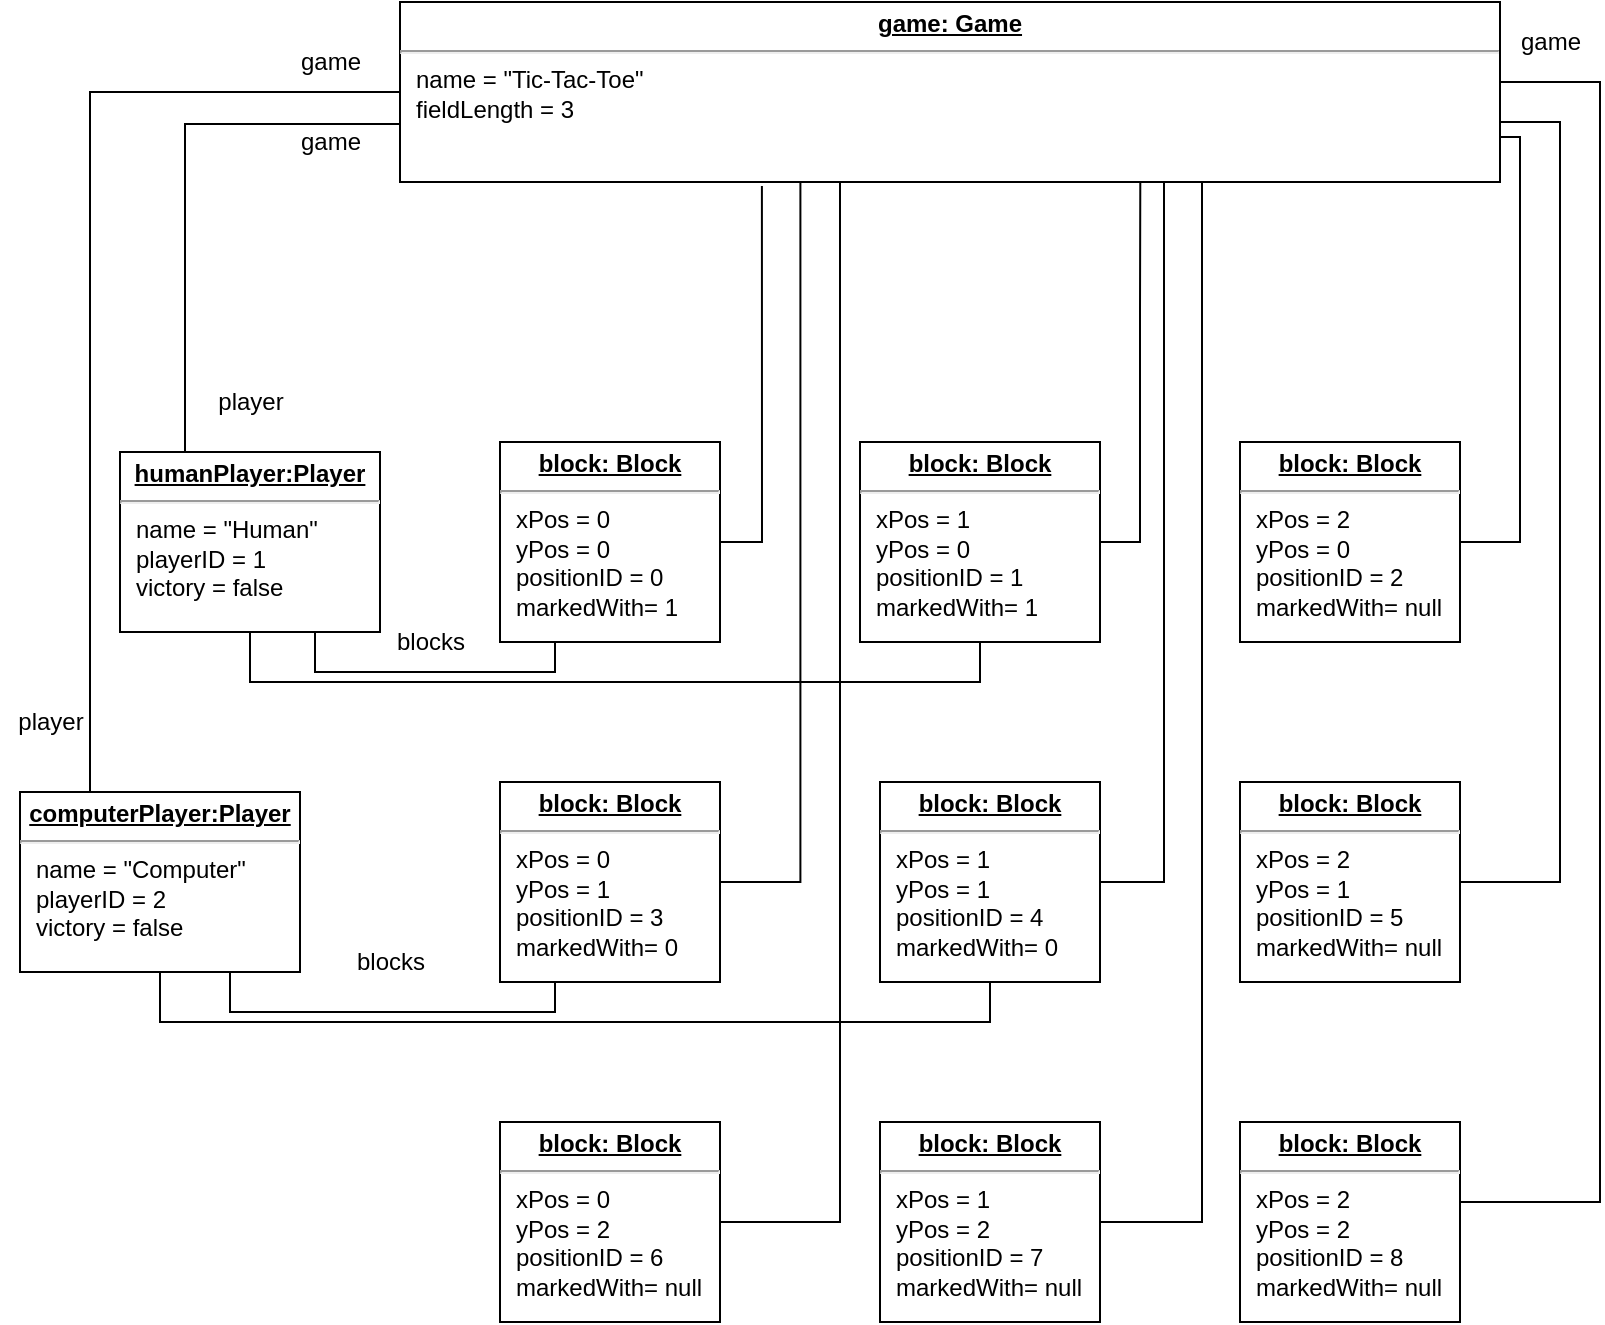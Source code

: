 <mxfile version="14.9.9" type="device"><diagram id="CovK0AjYXbfjgwd-cfl2" name="Page-1"><mxGraphModel dx="1230" dy="739" grid="1" gridSize="10" guides="1" tooltips="1" connect="1" arrows="1" fold="1" page="1" pageScale="1" pageWidth="827" pageHeight="1169" math="0" shadow="0"><root><mxCell id="0"/><mxCell id="1" parent="0"/><mxCell id="FIRxA-yR1aBGaKnlXc7K-1" value="&lt;p style=&quot;margin: 0px ; margin-top: 4px ; text-align: center ; text-decoration: underline&quot;&gt;&lt;b&gt;game: Game&lt;/b&gt;&lt;/p&gt;&lt;hr&gt;&lt;p style=&quot;margin: 0px ; margin-left: 8px&quot;&gt;name = &quot;Tic-Tac-Toe&quot;&lt;br&gt;fieldLength = 3&lt;br&gt;&lt;/p&gt;" style="verticalAlign=top;align=left;overflow=fill;fontSize=12;fontFamily=Helvetica;html=1;" parent="1" vertex="1"><mxGeometry x="210" y="50" width="550" height="90" as="geometry"/></mxCell><mxCell id="WSLQJ2nEIGhMxxQDfUxY-24" style="edgeStyle=orthogonalEdgeStyle;rounded=0;orthogonalLoop=1;jettySize=auto;html=1;exitX=1;exitY=0.5;exitDx=0;exitDy=0;entryX=0.329;entryY=1.022;entryDx=0;entryDy=0;entryPerimeter=0;endArrow=none;endFill=0;" edge="1" parent="1" source="FIRxA-yR1aBGaKnlXc7K-2" target="FIRxA-yR1aBGaKnlXc7K-1"><mxGeometry relative="1" as="geometry"/></mxCell><mxCell id="FIRxA-yR1aBGaKnlXc7K-2" value="&lt;p style=&quot;margin: 0px ; margin-top: 4px ; text-align: center ; text-decoration: underline&quot;&gt;&lt;b&gt;block: Block&lt;/b&gt;&lt;/p&gt;&lt;hr&gt;&lt;p style=&quot;margin: 0px ; margin-left: 8px&quot;&gt;xPos = 0&lt;/p&gt;&lt;p style=&quot;margin: 0px ; margin-left: 8px&quot;&gt;yPos = 0&lt;/p&gt;&lt;p style=&quot;margin: 0px ; margin-left: 8px&quot;&gt;positionID = 0&lt;br&gt;markedWith= 1&lt;br&gt;&lt;/p&gt;" style="verticalAlign=top;align=left;overflow=fill;fontSize=12;fontFamily=Helvetica;html=1;" parent="1" vertex="1"><mxGeometry x="260" y="270" width="110" height="100" as="geometry"/></mxCell><mxCell id="WSLQJ2nEIGhMxxQDfUxY-4" style="edgeStyle=orthogonalEdgeStyle;rounded=0;orthogonalLoop=1;jettySize=auto;html=1;exitX=0.25;exitY=0;exitDx=0;exitDy=0;entryX=0;entryY=0.678;entryDx=0;entryDy=0;entryPerimeter=0;endArrow=none;endFill=0;" edge="1" parent="1" source="FIRxA-yR1aBGaKnlXc7K-3" target="FIRxA-yR1aBGaKnlXc7K-1"><mxGeometry relative="1" as="geometry"/></mxCell><mxCell id="WSLQJ2nEIGhMxxQDfUxY-25" style="edgeStyle=orthogonalEdgeStyle;rounded=0;orthogonalLoop=1;jettySize=auto;html=1;exitX=0.75;exitY=1;exitDx=0;exitDy=0;entryX=0.25;entryY=1;entryDx=0;entryDy=0;endArrow=none;endFill=0;" edge="1" parent="1" source="FIRxA-yR1aBGaKnlXc7K-3" target="FIRxA-yR1aBGaKnlXc7K-2"><mxGeometry relative="1" as="geometry"/></mxCell><mxCell id="WSLQJ2nEIGhMxxQDfUxY-26" style="edgeStyle=orthogonalEdgeStyle;rounded=0;orthogonalLoop=1;jettySize=auto;html=1;exitX=0.5;exitY=1;exitDx=0;exitDy=0;entryX=0.5;entryY=1;entryDx=0;entryDy=0;endArrow=none;endFill=0;" edge="1" parent="1" source="FIRxA-yR1aBGaKnlXc7K-3" target="WSLQJ2nEIGhMxxQDfUxY-1"><mxGeometry relative="1" as="geometry"><Array as="points"><mxPoint x="135" y="390"/><mxPoint x="500" y="390"/></Array></mxGeometry></mxCell><mxCell id="FIRxA-yR1aBGaKnlXc7K-3" value="&lt;p style=&quot;margin: 0px ; margin-top: 4px ; text-align: center ; text-decoration: underline&quot;&gt;&lt;b&gt;humanPlayer:Player&lt;/b&gt;&lt;/p&gt;&lt;hr&gt;&lt;p style=&quot;margin: 0px ; margin-left: 8px&quot;&gt;name = &quot;Human&quot;&lt;br&gt;playerID = 1&lt;br&gt;victory = false&amp;nbsp;&lt;/p&gt;" style="verticalAlign=top;align=left;overflow=fill;fontSize=12;fontFamily=Helvetica;html=1;" parent="1" vertex="1"><mxGeometry x="70" y="275" width="130" height="90" as="geometry"/></mxCell><mxCell id="WSLQJ2nEIGhMxxQDfUxY-3" style="edgeStyle=orthogonalEdgeStyle;rounded=0;orthogonalLoop=1;jettySize=auto;html=1;exitX=0.25;exitY=0;exitDx=0;exitDy=0;entryX=0;entryY=0.5;entryDx=0;entryDy=0;endArrow=none;endFill=0;" edge="1" parent="1" source="FIRxA-yR1aBGaKnlXc7K-13" target="FIRxA-yR1aBGaKnlXc7K-1"><mxGeometry relative="1" as="geometry"/></mxCell><mxCell id="WSLQJ2nEIGhMxxQDfUxY-28" style="edgeStyle=orthogonalEdgeStyle;rounded=0;orthogonalLoop=1;jettySize=auto;html=1;exitX=0.75;exitY=1;exitDx=0;exitDy=0;entryX=0.25;entryY=1;entryDx=0;entryDy=0;endArrow=none;endFill=0;" edge="1" parent="1" source="FIRxA-yR1aBGaKnlXc7K-13" target="WSLQJ2nEIGhMxxQDfUxY-7"><mxGeometry relative="1" as="geometry"/></mxCell><mxCell id="WSLQJ2nEIGhMxxQDfUxY-29" style="edgeStyle=orthogonalEdgeStyle;rounded=0;orthogonalLoop=1;jettySize=auto;html=1;exitX=0.5;exitY=1;exitDx=0;exitDy=0;entryX=0.5;entryY=1;entryDx=0;entryDy=0;endArrow=none;endFill=0;" edge="1" parent="1" source="FIRxA-yR1aBGaKnlXc7K-13" target="WSLQJ2nEIGhMxxQDfUxY-8"><mxGeometry relative="1" as="geometry"><Array as="points"><mxPoint x="90" y="560"/><mxPoint x="505" y="560"/></Array></mxGeometry></mxCell><mxCell id="FIRxA-yR1aBGaKnlXc7K-13" value="&lt;p style=&quot;margin: 0px ; margin-top: 4px ; text-align: center ; text-decoration: underline&quot;&gt;&lt;b&gt;computerPlayer:Player&lt;/b&gt;&lt;/p&gt;&lt;hr&gt;&lt;p style=&quot;margin: 0px ; margin-left: 8px&quot;&gt;name = &quot;Computer&quot;&lt;br&gt;playerID = 2&lt;br&gt;victory = false&amp;nbsp;&lt;/p&gt;" style="verticalAlign=top;align=left;overflow=fill;fontSize=12;fontFamily=Helvetica;html=1;" parent="1" vertex="1"><mxGeometry x="20" y="445" width="140" height="90" as="geometry"/></mxCell><mxCell id="FIRxA-yR1aBGaKnlXc7K-31" value="game" style="text;html=1;align=center;verticalAlign=middle;resizable=0;points=[];autosize=1;strokeColor=none;" parent="1" vertex="1"><mxGeometry x="150" y="70" width="50" height="20" as="geometry"/></mxCell><mxCell id="FIRxA-yR1aBGaKnlXc7K-32" value="game" style="text;html=1;align=center;verticalAlign=middle;resizable=0;points=[];autosize=1;strokeColor=none;" parent="1" vertex="1"><mxGeometry x="760" y="60" width="50" height="20" as="geometry"/></mxCell><mxCell id="FIRxA-yR1aBGaKnlXc7K-33" value="player" style="text;html=1;align=center;verticalAlign=middle;resizable=0;points=[];autosize=1;strokeColor=none;" parent="1" vertex="1"><mxGeometry x="10" y="400" width="50" height="20" as="geometry"/></mxCell><mxCell id="WSLQJ2nEIGhMxxQDfUxY-21" style="edgeStyle=orthogonalEdgeStyle;rounded=0;orthogonalLoop=1;jettySize=auto;html=1;exitX=1;exitY=0.5;exitDx=0;exitDy=0;entryX=0.673;entryY=1;entryDx=0;entryDy=0;entryPerimeter=0;endArrow=none;endFill=0;" edge="1" parent="1" source="WSLQJ2nEIGhMxxQDfUxY-1" target="FIRxA-yR1aBGaKnlXc7K-1"><mxGeometry relative="1" as="geometry"/></mxCell><mxCell id="WSLQJ2nEIGhMxxQDfUxY-1" value="&lt;p style=&quot;margin: 0px ; margin-top: 4px ; text-align: center ; text-decoration: underline&quot;&gt;&lt;b&gt;block: Block&lt;/b&gt;&lt;/p&gt;&lt;hr&gt;&lt;p style=&quot;margin: 0px ; margin-left: 8px&quot;&gt;xPos = 1&lt;/p&gt;&lt;p style=&quot;margin: 0px ; margin-left: 8px&quot;&gt;yPos = 0&lt;/p&gt;&lt;p style=&quot;margin: 0px ; margin-left: 8px&quot;&gt;positionID = 1&lt;br&gt;markedWith= 1&lt;br&gt;&lt;/p&gt;" style="verticalAlign=top;align=left;overflow=fill;fontSize=12;fontFamily=Helvetica;html=1;" vertex="1" parent="1"><mxGeometry x="440" y="270" width="120" height="100" as="geometry"/></mxCell><mxCell id="WSLQJ2nEIGhMxxQDfUxY-15" style="edgeStyle=orthogonalEdgeStyle;rounded=0;orthogonalLoop=1;jettySize=auto;html=1;exitX=1;exitY=0.5;exitDx=0;exitDy=0;entryX=1;entryY=0.75;entryDx=0;entryDy=0;endArrow=none;endFill=0;" edge="1" parent="1" source="WSLQJ2nEIGhMxxQDfUxY-2" target="FIRxA-yR1aBGaKnlXc7K-1"><mxGeometry relative="1" as="geometry"><Array as="points"><mxPoint x="770" y="320"/><mxPoint x="770" y="118"/></Array></mxGeometry></mxCell><mxCell id="WSLQJ2nEIGhMxxQDfUxY-2" value="&lt;p style=&quot;margin: 0px ; margin-top: 4px ; text-align: center ; text-decoration: underline&quot;&gt;&lt;b&gt;block: Block&lt;/b&gt;&lt;/p&gt;&lt;hr&gt;&lt;p style=&quot;margin: 0px ; margin-left: 8px&quot;&gt;xPos = 2&lt;/p&gt;&lt;p style=&quot;margin: 0px ; margin-left: 8px&quot;&gt;yPos = 0&lt;/p&gt;&lt;p style=&quot;margin: 0px ; margin-left: 8px&quot;&gt;positionID = 2&lt;br&gt;markedWith= null&lt;br&gt;&lt;/p&gt;" style="verticalAlign=top;align=left;overflow=fill;fontSize=12;fontFamily=Helvetica;html=1;" vertex="1" parent="1"><mxGeometry x="630" y="270" width="110" height="100" as="geometry"/></mxCell><mxCell id="WSLQJ2nEIGhMxxQDfUxY-5" value="player" style="text;html=1;align=center;verticalAlign=middle;resizable=0;points=[];autosize=1;strokeColor=none;" vertex="1" parent="1"><mxGeometry x="110" y="240" width="50" height="20" as="geometry"/></mxCell><mxCell id="WSLQJ2nEIGhMxxQDfUxY-6" value="game" style="text;html=1;align=center;verticalAlign=middle;resizable=0;points=[];autosize=1;strokeColor=none;" vertex="1" parent="1"><mxGeometry x="150" y="110" width="50" height="20" as="geometry"/></mxCell><mxCell id="WSLQJ2nEIGhMxxQDfUxY-23" style="edgeStyle=orthogonalEdgeStyle;rounded=0;orthogonalLoop=1;jettySize=auto;html=1;exitX=1;exitY=0.5;exitDx=0;exitDy=0;entryX=0.364;entryY=1;entryDx=0;entryDy=0;entryPerimeter=0;endArrow=none;endFill=0;" edge="1" parent="1" source="WSLQJ2nEIGhMxxQDfUxY-7" target="FIRxA-yR1aBGaKnlXc7K-1"><mxGeometry relative="1" as="geometry"/></mxCell><mxCell id="WSLQJ2nEIGhMxxQDfUxY-7" value="&lt;p style=&quot;margin: 0px ; margin-top: 4px ; text-align: center ; text-decoration: underline&quot;&gt;&lt;b&gt;block: Block&lt;/b&gt;&lt;/p&gt;&lt;hr&gt;&lt;p style=&quot;margin: 0px ; margin-left: 8px&quot;&gt;xPos = 0&lt;/p&gt;&lt;p style=&quot;margin: 0px ; margin-left: 8px&quot;&gt;yPos = 1&lt;/p&gt;&lt;p style=&quot;margin: 0px ; margin-left: 8px&quot;&gt;positionID = 3&lt;br&gt;markedWith= 0&lt;br&gt;&lt;/p&gt;" style="verticalAlign=top;align=left;overflow=fill;fontSize=12;fontFamily=Helvetica;html=1;" vertex="1" parent="1"><mxGeometry x="260" y="440" width="110" height="100" as="geometry"/></mxCell><mxCell id="WSLQJ2nEIGhMxxQDfUxY-18" style="edgeStyle=orthogonalEdgeStyle;rounded=0;orthogonalLoop=1;jettySize=auto;html=1;exitX=1;exitY=0.5;exitDx=0;exitDy=0;endArrow=none;endFill=0;" edge="1" parent="1" source="WSLQJ2nEIGhMxxQDfUxY-8"><mxGeometry relative="1" as="geometry"><mxPoint x="592" y="140" as="targetPoint"/><Array as="points"><mxPoint x="592" y="490"/></Array></mxGeometry></mxCell><mxCell id="WSLQJ2nEIGhMxxQDfUxY-8" value="&lt;p style=&quot;margin: 0px ; margin-top: 4px ; text-align: center ; text-decoration: underline&quot;&gt;&lt;b&gt;block: Block&lt;/b&gt;&lt;/p&gt;&lt;hr&gt;&lt;p style=&quot;margin: 0px ; margin-left: 8px&quot;&gt;xPos = 1&lt;/p&gt;&lt;p style=&quot;margin: 0px ; margin-left: 8px&quot;&gt;yPos = 1&lt;/p&gt;&lt;p style=&quot;margin: 0px ; margin-left: 8px&quot;&gt;positionID = 4&lt;br&gt;markedWith= 0&lt;br&gt;&lt;/p&gt;" style="verticalAlign=top;align=left;overflow=fill;fontSize=12;fontFamily=Helvetica;html=1;" vertex="1" parent="1"><mxGeometry x="450" y="440" width="110" height="100" as="geometry"/></mxCell><mxCell id="WSLQJ2nEIGhMxxQDfUxY-14" style="edgeStyle=orthogonalEdgeStyle;rounded=0;orthogonalLoop=1;jettySize=auto;html=1;exitX=1;exitY=0.5;exitDx=0;exitDy=0;entryX=1;entryY=0.5;entryDx=0;entryDy=0;endArrow=none;endFill=0;" edge="1" parent="1" source="WSLQJ2nEIGhMxxQDfUxY-9" target="FIRxA-yR1aBGaKnlXc7K-1"><mxGeometry relative="1" as="geometry"><Array as="points"><mxPoint x="790" y="490"/><mxPoint x="790" y="110"/><mxPoint x="760" y="110"/></Array></mxGeometry></mxCell><mxCell id="WSLQJ2nEIGhMxxQDfUxY-9" value="&lt;p style=&quot;margin: 0px ; margin-top: 4px ; text-align: center ; text-decoration: underline&quot;&gt;&lt;b&gt;block: Block&lt;/b&gt;&lt;/p&gt;&lt;hr&gt;&lt;p style=&quot;margin: 0px ; margin-left: 8px&quot;&gt;xPos = 2&lt;/p&gt;&lt;p style=&quot;margin: 0px ; margin-left: 8px&quot;&gt;yPos = 1&lt;/p&gt;&lt;p style=&quot;margin: 0px ; margin-left: 8px&quot;&gt;positionID = 5&lt;br&gt;markedWith= null&lt;br&gt;&lt;/p&gt;" style="verticalAlign=top;align=left;overflow=fill;fontSize=12;fontFamily=Helvetica;html=1;" vertex="1" parent="1"><mxGeometry x="630" y="440" width="110" height="100" as="geometry"/></mxCell><mxCell id="WSLQJ2nEIGhMxxQDfUxY-22" style="edgeStyle=orthogonalEdgeStyle;rounded=0;orthogonalLoop=1;jettySize=auto;html=1;exitX=1;exitY=0.5;exitDx=0;exitDy=0;entryX=0.4;entryY=1;entryDx=0;entryDy=0;entryPerimeter=0;endArrow=none;endFill=0;" edge="1" parent="1" source="WSLQJ2nEIGhMxxQDfUxY-10" target="FIRxA-yR1aBGaKnlXc7K-1"><mxGeometry relative="1" as="geometry"/></mxCell><mxCell id="WSLQJ2nEIGhMxxQDfUxY-10" value="&lt;p style=&quot;margin: 0px ; margin-top: 4px ; text-align: center ; text-decoration: underline&quot;&gt;&lt;b&gt;block: Block&lt;/b&gt;&lt;/p&gt;&lt;hr&gt;&lt;p style=&quot;margin: 0px ; margin-left: 8px&quot;&gt;xPos = 0&lt;/p&gt;&lt;p style=&quot;margin: 0px ; margin-left: 8px&quot;&gt;yPos = 2&lt;/p&gt;&lt;p style=&quot;margin: 0px ; margin-left: 8px&quot;&gt;positionID = 6&lt;br&gt;markedWith= null&lt;br&gt;&lt;/p&gt;" style="verticalAlign=top;align=left;overflow=fill;fontSize=12;fontFamily=Helvetica;html=1;" vertex="1" parent="1"><mxGeometry x="260" y="610" width="110" height="100" as="geometry"/></mxCell><mxCell id="WSLQJ2nEIGhMxxQDfUxY-17" style="edgeStyle=orthogonalEdgeStyle;rounded=0;orthogonalLoop=1;jettySize=auto;html=1;endArrow=none;endFill=0;exitX=1;exitY=0.5;exitDx=0;exitDy=0;" edge="1" parent="1" source="WSLQJ2nEIGhMxxQDfUxY-11" target="FIRxA-yR1aBGaKnlXc7K-1"><mxGeometry relative="1" as="geometry"><mxPoint x="610" y="150" as="targetPoint"/><Array as="points"><mxPoint x="611" y="660"/></Array></mxGeometry></mxCell><mxCell id="WSLQJ2nEIGhMxxQDfUxY-11" value="&lt;p style=&quot;margin: 0px ; margin-top: 4px ; text-align: center ; text-decoration: underline&quot;&gt;&lt;b&gt;block: Block&lt;/b&gt;&lt;/p&gt;&lt;hr&gt;&lt;p style=&quot;margin: 0px ; margin-left: 8px&quot;&gt;xPos = 1&lt;/p&gt;&lt;p style=&quot;margin: 0px ; margin-left: 8px&quot;&gt;yPos = 2&lt;/p&gt;&lt;p style=&quot;margin: 0px ; margin-left: 8px&quot;&gt;positionID = 7&lt;br&gt;markedWith= null&lt;br&gt;&lt;/p&gt;" style="verticalAlign=top;align=left;overflow=fill;fontSize=12;fontFamily=Helvetica;html=1;" vertex="1" parent="1"><mxGeometry x="450" y="610" width="110" height="100" as="geometry"/></mxCell><mxCell id="WSLQJ2nEIGhMxxQDfUxY-13" style="edgeStyle=orthogonalEdgeStyle;rounded=0;orthogonalLoop=1;jettySize=auto;html=1;exitX=1;exitY=0.75;exitDx=0;exitDy=0;entryX=1;entryY=0.25;entryDx=0;entryDy=0;endArrow=none;endFill=0;" edge="1" parent="1" source="WSLQJ2nEIGhMxxQDfUxY-12" target="FIRxA-yR1aBGaKnlXc7K-1"><mxGeometry relative="1" as="geometry"><Array as="points"><mxPoint x="740" y="650"/><mxPoint x="810" y="650"/><mxPoint x="810" y="90"/><mxPoint x="760" y="90"/></Array></mxGeometry></mxCell><mxCell id="WSLQJ2nEIGhMxxQDfUxY-12" value="&lt;p style=&quot;margin: 0px ; margin-top: 4px ; text-align: center ; text-decoration: underline&quot;&gt;&lt;b&gt;block: Block&lt;/b&gt;&lt;/p&gt;&lt;hr&gt;&lt;p style=&quot;margin: 0px ; margin-left: 8px&quot;&gt;xPos = 2&lt;/p&gt;&lt;p style=&quot;margin: 0px ; margin-left: 8px&quot;&gt;yPos = 2&lt;/p&gt;&lt;p style=&quot;margin: 0px ; margin-left: 8px&quot;&gt;positionID = 8&lt;br&gt;markedWith= null&lt;br&gt;&lt;/p&gt;" style="verticalAlign=top;align=left;overflow=fill;fontSize=12;fontFamily=Helvetica;html=1;" vertex="1" parent="1"><mxGeometry x="630" y="610" width="110" height="100" as="geometry"/></mxCell><mxCell id="WSLQJ2nEIGhMxxQDfUxY-31" value="blocks" style="text;html=1;align=center;verticalAlign=middle;resizable=0;points=[];autosize=1;strokeColor=none;" vertex="1" parent="1"><mxGeometry x="180" y="520" width="50" height="20" as="geometry"/></mxCell><mxCell id="WSLQJ2nEIGhMxxQDfUxY-32" value="blocks" style="text;html=1;align=center;verticalAlign=middle;resizable=0;points=[];autosize=1;strokeColor=none;" vertex="1" parent="1"><mxGeometry x="200" y="360" width="50" height="20" as="geometry"/></mxCell></root></mxGraphModel></diagram></mxfile>